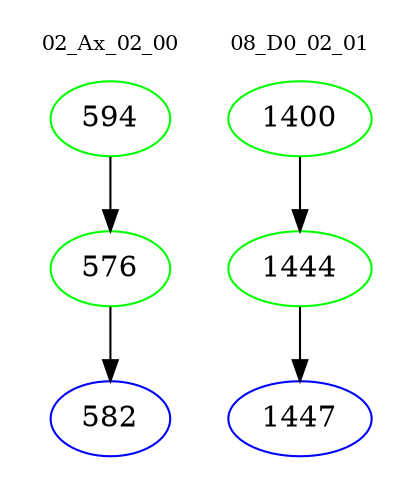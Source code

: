 digraph{
subgraph cluster_0 {
color = white
label = "02_Ax_02_00";
fontsize=10;
T0_594 [label="594", color="green"]
T0_594 -> T0_576 [color="black"]
T0_576 [label="576", color="green"]
T0_576 -> T0_582 [color="black"]
T0_582 [label="582", color="blue"]
}
subgraph cluster_1 {
color = white
label = "08_D0_02_01";
fontsize=10;
T1_1400 [label="1400", color="green"]
T1_1400 -> T1_1444 [color="black"]
T1_1444 [label="1444", color="green"]
T1_1444 -> T1_1447 [color="black"]
T1_1447 [label="1447", color="blue"]
}
}
